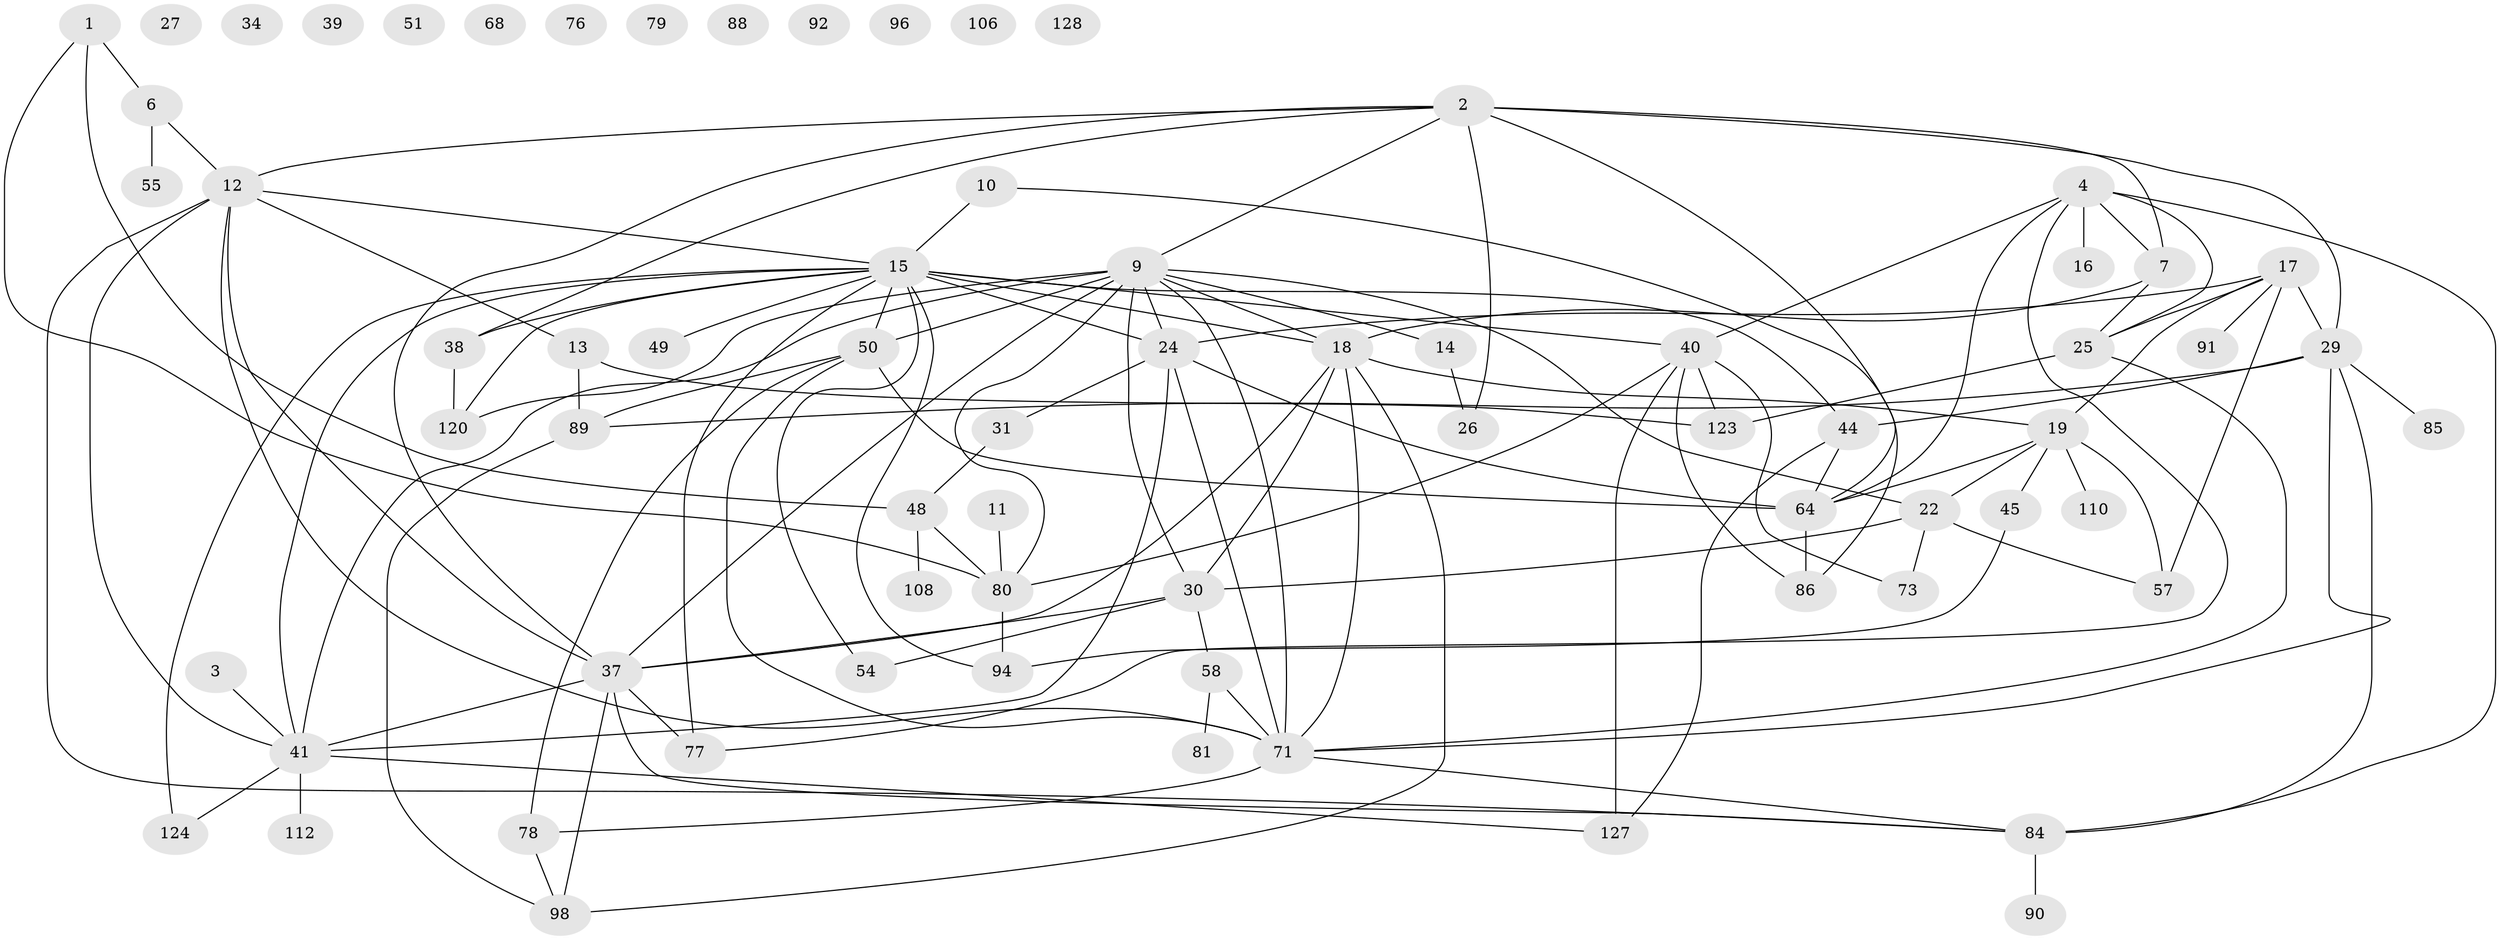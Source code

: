// original degree distribution, {1: 0.16783216783216784, 4: 0.20279720279720279, 3: 0.22377622377622378, 2: 0.17482517482517482, 5: 0.1048951048951049, 6: 0.027972027972027972, 0: 0.07692307692307693, 7: 0.013986013986013986, 9: 0.006993006993006993}
// Generated by graph-tools (version 1.1) at 2025/12/03/09/25 04:12:53]
// undirected, 71 vertices, 124 edges
graph export_dot {
graph [start="1"]
  node [color=gray90,style=filled];
  1 [super="+139"];
  2 [super="+131+5"];
  3;
  4 [super="+53+60+75"];
  6 [super="+20"];
  7 [super="+8"];
  9 [super="+21"];
  10 [super="+36"];
  11;
  12 [super="+130+63+103+109"];
  13;
  14;
  15 [super="+23+95"];
  16;
  17 [super="+117+93"];
  18 [super="+33"];
  19 [super="+67+59+135"];
  22 [super="+114"];
  24 [super="+47+28+32"];
  25 [super="+140+100"];
  26 [super="+69"];
  27;
  29 [super="+132+83+107"];
  30 [super="+113+82"];
  31;
  34;
  37 [super="+61+72"];
  38 [super="+65"];
  39;
  40 [super="+142+43"];
  41 [super="+70+97"];
  44 [super="+62+143"];
  45;
  48 [super="+105"];
  49;
  50 [super="+52+133+126"];
  51;
  54 [super="+116"];
  55;
  57;
  58 [super="+99"];
  64 [super="+87"];
  68 [super="+141"];
  71 [super="+115"];
  73 [super="+122"];
  76;
  77;
  78;
  79;
  80 [super="+125"];
  81;
  84 [super="+118"];
  85;
  86;
  88;
  89;
  90;
  91;
  92;
  94;
  96;
  98;
  106;
  108;
  110;
  112;
  120;
  123;
  124;
  127;
  128;
  1 -- 6;
  1 -- 48;
  1 -- 80;
  2 -- 12;
  2 -- 64;
  2 -- 26;
  2 -- 37;
  2 -- 38;
  2 -- 7;
  2 -- 29;
  2 -- 9;
  3 -- 41;
  4 -- 64;
  4 -- 77;
  4 -- 16 [weight=2];
  4 -- 84 [weight=2];
  4 -- 40 [weight=2];
  4 -- 7;
  4 -- 25;
  6 -- 55;
  6 -- 12;
  7 -- 18;
  7 -- 25;
  9 -- 37;
  9 -- 71;
  9 -- 41;
  9 -- 14;
  9 -- 80;
  9 -- 18;
  9 -- 50;
  9 -- 22;
  9 -- 24;
  9 -- 120;
  9 -- 30;
  10 -- 86;
  10 -- 15;
  11 -- 80;
  12 -- 37 [weight=2];
  12 -- 71 [weight=2];
  12 -- 13;
  12 -- 41;
  12 -- 84;
  12 -- 15;
  13 -- 89;
  13 -- 123;
  14 -- 26;
  15 -- 38;
  15 -- 18;
  15 -- 40;
  15 -- 44 [weight=2];
  15 -- 77;
  15 -- 41;
  15 -- 124;
  15 -- 49;
  15 -- 50;
  15 -- 24;
  15 -- 120;
  15 -- 94;
  15 -- 54;
  17 -- 25;
  17 -- 24;
  17 -- 19;
  17 -- 91;
  17 -- 57 [weight=2];
  17 -- 29;
  18 -- 98;
  18 -- 19;
  18 -- 37;
  18 -- 30;
  18 -- 71;
  19 -- 57;
  19 -- 64;
  19 -- 22;
  19 -- 45;
  19 -- 110;
  22 -- 57;
  22 -- 30;
  22 -- 73;
  24 -- 64;
  24 -- 41;
  24 -- 31;
  24 -- 71;
  25 -- 71;
  25 -- 123;
  29 -- 89;
  29 -- 84;
  29 -- 44;
  29 -- 71;
  29 -- 85;
  30 -- 58;
  30 -- 37;
  30 -- 54;
  31 -- 48;
  37 -- 98;
  37 -- 77;
  37 -- 41;
  37 -- 84;
  38 -- 120;
  40 -- 86;
  40 -- 127;
  40 -- 80;
  40 -- 73;
  40 -- 123;
  41 -- 112;
  41 -- 127;
  41 -- 124;
  44 -- 127;
  44 -- 64;
  45 -- 94;
  48 -- 108;
  48 -- 80;
  50 -- 89;
  50 -- 78;
  50 -- 71;
  50 -- 64;
  58 -- 71;
  58 -- 81;
  64 -- 86;
  71 -- 78;
  71 -- 84;
  78 -- 98;
  80 -- 94;
  84 -- 90;
  89 -- 98;
}
